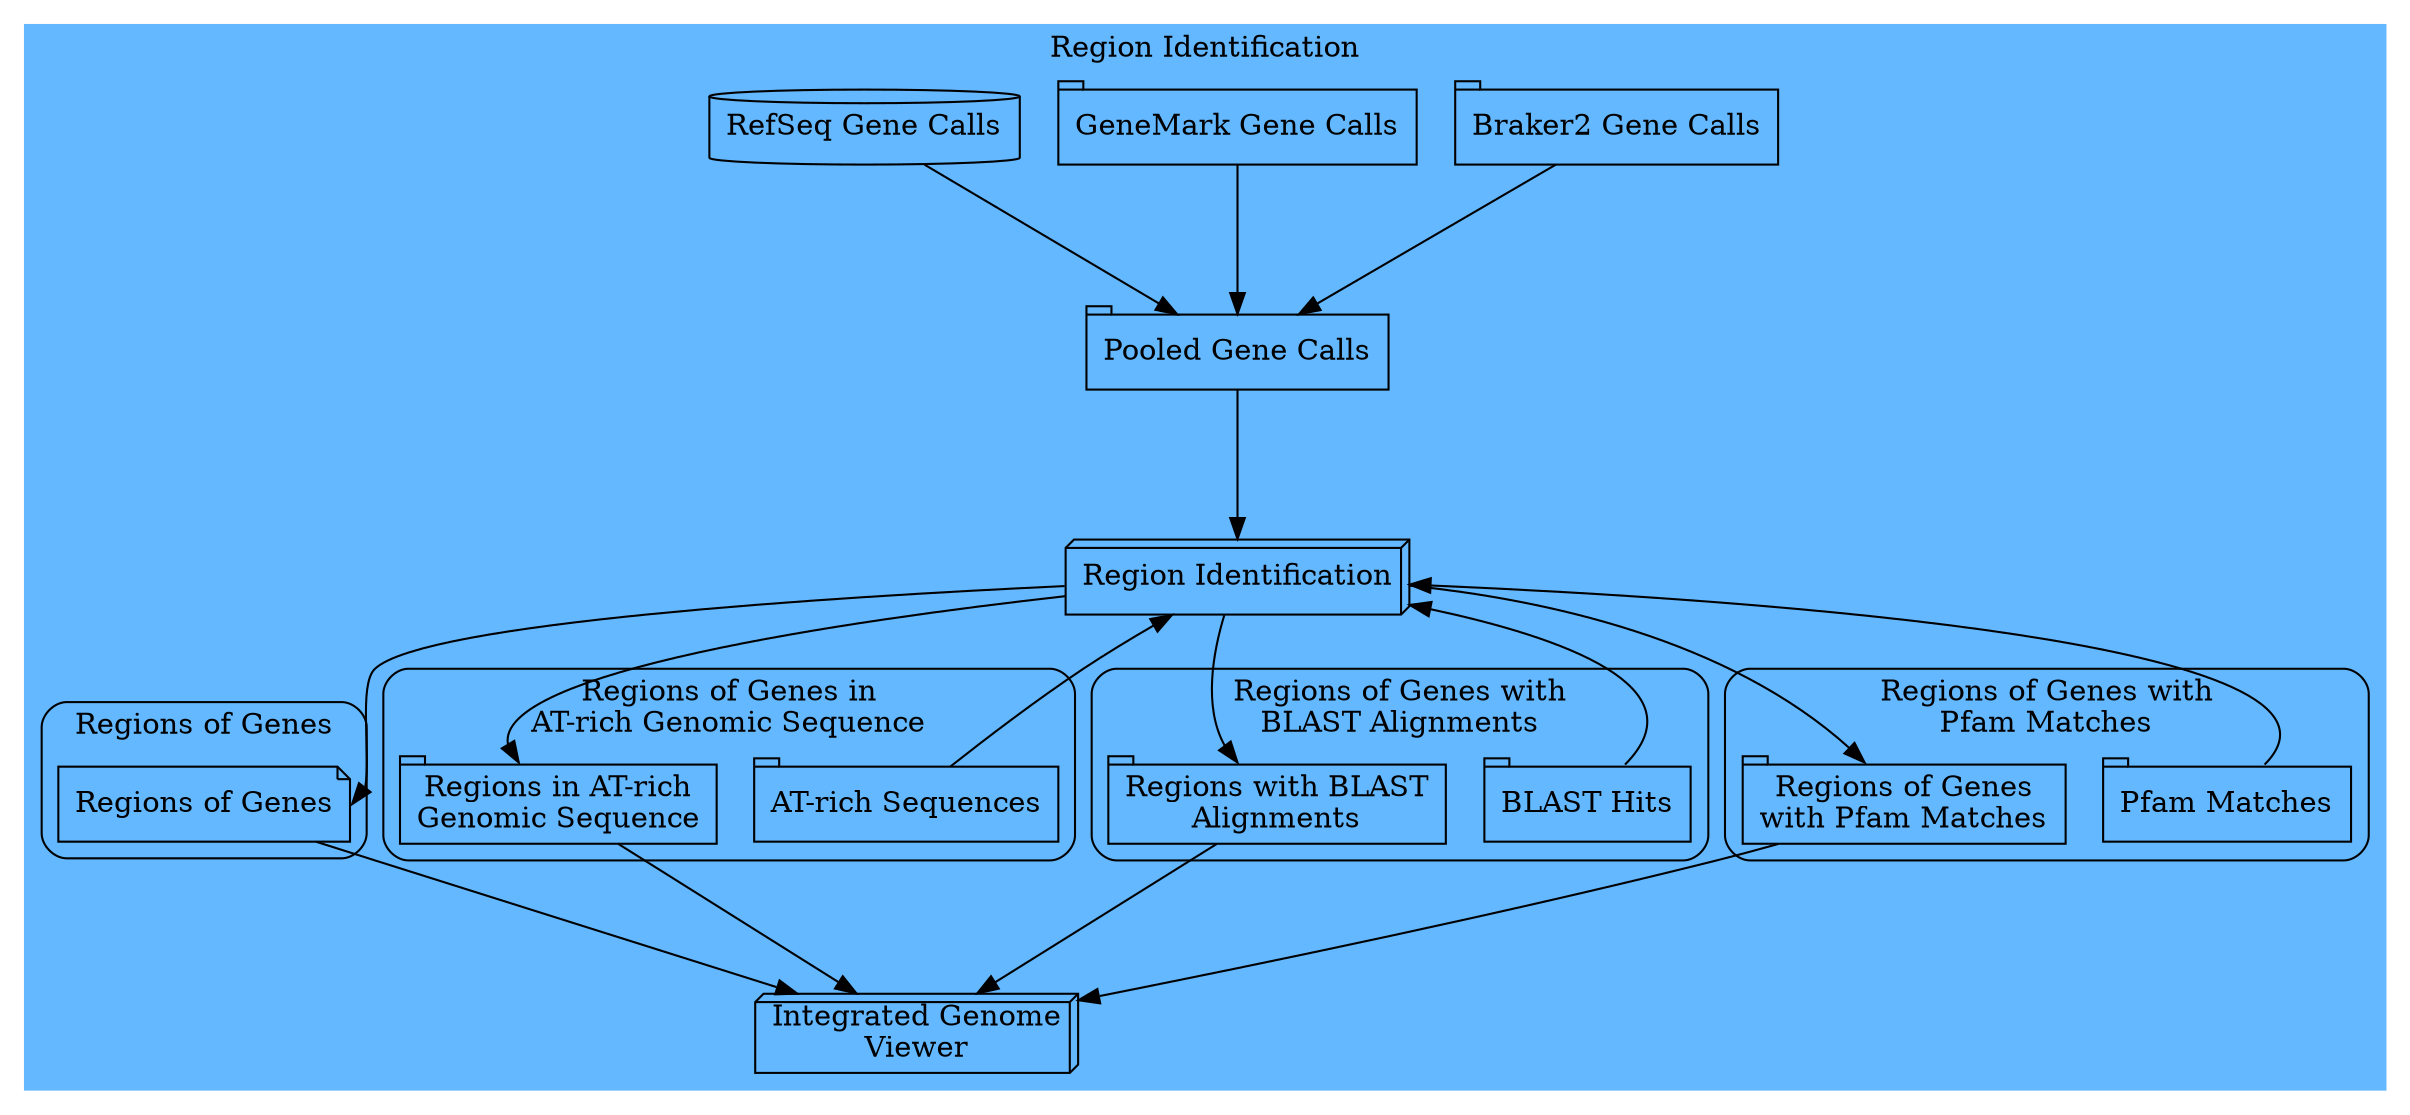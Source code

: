digraph G{

	style = filled;
	color = steelblue1;
	ranksep = 1;

	subgraph cluster_0 {
		label = "Region Identification";
		"Braker2 Gene Calls" [shape = tab];
		"GeneMark Gene Calls" [shape = tab];
		"RefSeq Gene Calls" [shape = cylinder];
		"Pooled Gene Calls" [shape = tab];

		"Braker2 Gene Calls" -> "Pooled Gene Calls";
                "GeneMark Gene Calls" -> "Pooled Gene Calls";
                "RefSeq Gene Calls" -> "Pooled Gene Calls";
		process [label = "Region Identification", shape = box3d];
		"Pooled Gene Calls" -> process;

		subgraph cluster_1 {
			fillcolor = "#EDF1F2"; 
                    	color = "black";
	 		label = "Regions of Genes";
			#a [label = "Identify Regions", shape = box3d];
			"Regions of Genes" [shape = note];
			shape = rect;
			style = rounded;
		}
		process -> "Regions of Genes":e;

		subgraph cluster_2 {
			fillcolor = "#EDF1F2"; 
                    	color = "black";
			"AT-rich Sequences" [shape = tab];
			label = "Regions of Genes in\nAT-rich Genomic Sequence";
			atrich [label = "Regions in AT-rich\nGenomic Sequence", shape = tab]
			#b [label = "Identify Regions", shape = box3d];
			shape = rect;
                        style = rounded;
		}
		"AT-rich Sequences" -> process;
		process -> atrich:nw;

		subgraph cluster_3 {
			fillcolor = "#EDF1F2"; 
                        color = "black";
			"BLAST Hits" [shape = tab];
			label = "Regions of Genes with\nBLAST Alignments";
			blastresults [label = "Regions with BLAST\nAlignments", shape = tab];
			#c [label = "Identify Regions", shape = box3d];
			shape = rect;
                        style = rounded;
		}
		"BLAST Hits":ne -> process;
		process -> blastresults:nw;
		 
		subgraph cluster_4 {
			fillcolor = "#EDF1F2"; 
                    	color = "black";
			"Pfam Matches" [shape = tab];
			label = "Regions of Genes with\nPfam Matches";
			pfamresults [label = "Regions of Genes\nwith Pfam Matches", shape = tab];
			#d [label = "Identify Regions", shape = box3d];
			shape = rect;
                        style = rounded;
		}
		"Pfam Matches":ne -> process;
		process -> pfamresults:nw;

		
		igv [label = "Integrated Genome\nViewer", shape = box3d];
		pfamresults -> igv;
		blastresults -> igv;
		atrich -> igv;
		"Regions of Genes" -> igv;
	}
}